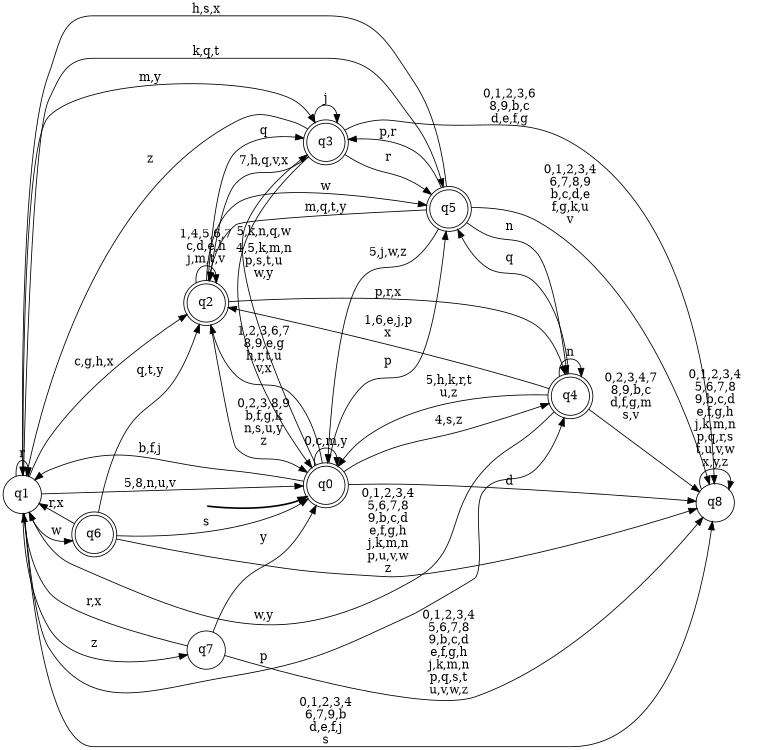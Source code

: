 digraph BlueStar {
__start0 [style = invis, shape = none, label = "", width = 0, height = 0];

rankdir=LR;
size="8,5";

s0 [style="rounded,filled", color="black", fillcolor="white" shape="doublecircle", label="q0"];
s1 [style="filled", color="black", fillcolor="white" shape="circle", label="q1"];
s2 [style="rounded,filled", color="black", fillcolor="white" shape="doublecircle", label="q2"];
s3 [style="rounded,filled", color="black", fillcolor="white" shape="doublecircle", label="q3"];
s4 [style="rounded,filled", color="black", fillcolor="white" shape="doublecircle", label="q4"];
s5 [style="rounded,filled", color="black", fillcolor="white" shape="doublecircle", label="q5"];
s6 [style="rounded,filled", color="black", fillcolor="white" shape="doublecircle", label="q6"];
s7 [style="filled", color="black", fillcolor="white" shape="circle", label="q7"];
s8 [style="filled", color="black", fillcolor="white" shape="circle", label="q8"];
subgraph cluster_main { 
	graph [pad=".75", ranksep="0.15", nodesep="0.15"];
	 style=invis; 
	__start0 -> s0 [penwidth=2];
}
s0 -> s0 [label="0,c,m,y"];
s0 -> s1 [label="b,f,j"];
s0 -> s2 [label="1,2,3,6,7\n8,9,e,g\nh,r,t,u\nv,x"];
s0 -> s3 [label="5,k,n,q,w"];
s0 -> s4 [label="4,s,z"];
s0 -> s5 [label="p"];
s0 -> s8 [label="d"];
s1 -> s0 [label="5,8,n,u,v"];
s1 -> s1 [label="r"];
s1 -> s2 [label="c,g,h,x"];
s1 -> s3 [label="m,y"];
s1 -> s4 [label="p"];
s1 -> s5 [label="k,q,t"];
s1 -> s6 [label="w"];
s1 -> s7 [label="z"];
s1 -> s8 [label="0,1,2,3,4\n6,7,9,b\nd,e,f,j\ns"];
s2 -> s0 [label="0,2,3,8,9\nb,f,g,k\nn,s,u,y\nz"];
s2 -> s2 [label="1,4,5,6,7\nc,d,e,h\nj,m,t,v"];
s2 -> s3 [label="q"];
s2 -> s4 [label="p,r,x"];
s2 -> s5 [label="w"];
s3 -> s0 [label="4,5,k,m,n\np,s,t,u\nw,y"];
s3 -> s1 [label="z"];
s3 -> s2 [label="7,h,q,v,x"];
s3 -> s3 [label="j"];
s3 -> s5 [label="r"];
s3 -> s8 [label="0,1,2,3,6\n8,9,b,c\nd,e,f,g"];
s4 -> s0 [label="5,h,k,r,t\nu,z"];
s4 -> s1 [label="w,y"];
s4 -> s2 [label="1,6,e,j,p\nx"];
s4 -> s4 [label="n"];
s4 -> s5 [label="q"];
s4 -> s8 [label="0,2,3,4,7\n8,9,b,c\nd,f,g,m\ns,v"];
s5 -> s0 [label="5,j,w,z"];
s5 -> s1 [label="h,s,x"];
s5 -> s2 [label="m,q,t,y"];
s5 -> s3 [label="p,r"];
s5 -> s4 [label="n"];
s5 -> s8 [label="0,1,2,3,4\n6,7,8,9\nb,c,d,e\nf,g,k,u\nv"];
s6 -> s0 [label="s"];
s6 -> s1 [label="r,x"];
s6 -> s2 [label="q,t,y"];
s6 -> s8 [label="0,1,2,3,4\n5,6,7,8\n9,b,c,d\ne,f,g,h\nj,k,m,n\np,u,v,w\nz"];
s7 -> s0 [label="y"];
s7 -> s1 [label="r,x"];
s7 -> s8 [label="0,1,2,3,4\n5,6,7,8\n9,b,c,d\ne,f,g,h\nj,k,m,n\np,q,s,t\nu,v,w,z"];
s8 -> s8 [label="0,1,2,3,4\n5,6,7,8\n9,b,c,d\ne,f,g,h\nj,k,m,n\np,q,r,s\nt,u,v,w\nx,y,z"];

}